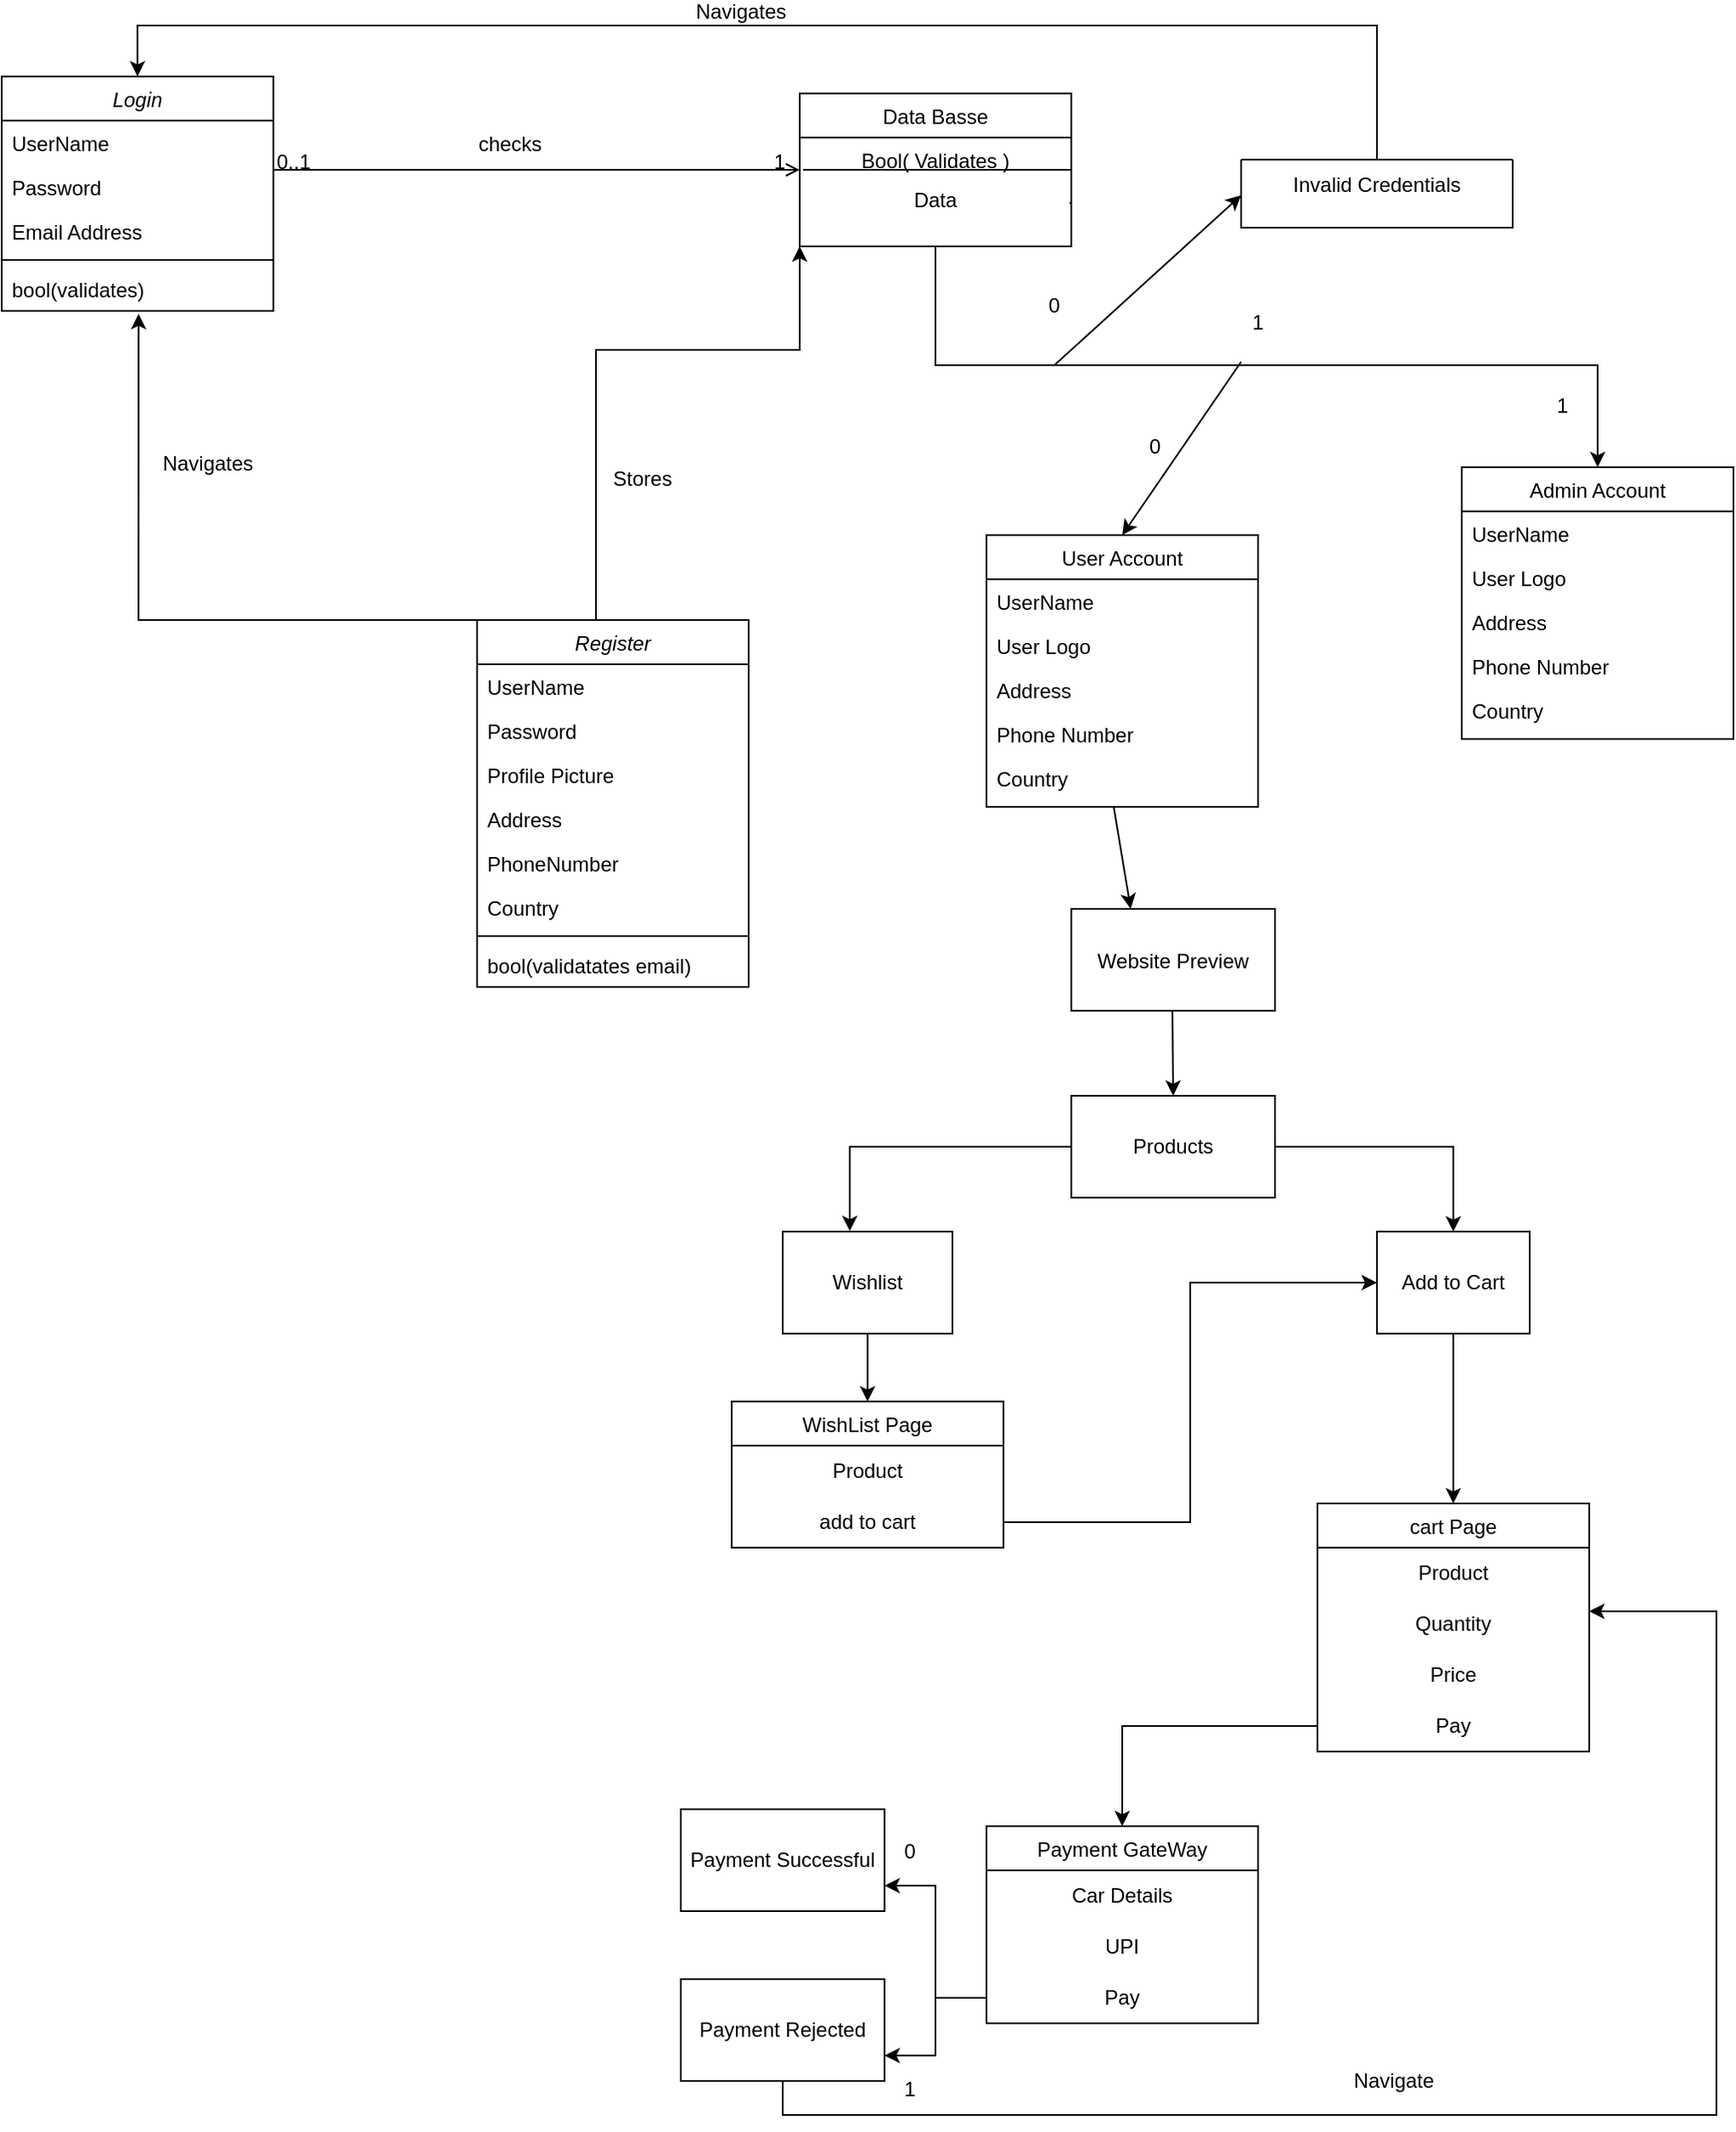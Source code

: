 <mxfile version="24.7.1" type="device">
  <diagram id="C5RBs43oDa-KdzZeNtuy" name="Page-1">
    <mxGraphModel dx="3827" dy="2892" grid="1" gridSize="10" guides="1" tooltips="1" connect="1" arrows="1" fold="1" page="1" pageScale="1" pageWidth="827" pageHeight="1169" background="none" math="0" shadow="0">
      <root>
        <mxCell id="WIyWlLk6GJQsqaUBKTNV-0" />
        <mxCell id="WIyWlLk6GJQsqaUBKTNV-1" parent="WIyWlLk6GJQsqaUBKTNV-0" />
        <mxCell id="zkfFHV4jXpPFQw0GAbJ--0" value="Login" style="swimlane;fontStyle=2;align=center;verticalAlign=top;childLayout=stackLayout;horizontal=1;startSize=26;horizontalStack=0;resizeParent=1;resizeLast=0;collapsible=1;marginBottom=0;rounded=0;shadow=0;strokeWidth=1;" parent="WIyWlLk6GJQsqaUBKTNV-1" vertex="1">
          <mxGeometry x="-160" y="40" width="160" height="138" as="geometry">
            <mxRectangle x="220" y="120" width="160" height="26" as="alternateBounds" />
          </mxGeometry>
        </mxCell>
        <mxCell id="zkfFHV4jXpPFQw0GAbJ--1" value="UserName" style="text;align=left;verticalAlign=top;spacingLeft=4;spacingRight=4;overflow=hidden;rotatable=0;points=[[0,0.5],[1,0.5]];portConstraint=eastwest;" parent="zkfFHV4jXpPFQw0GAbJ--0" vertex="1">
          <mxGeometry y="26" width="160" height="26" as="geometry" />
        </mxCell>
        <mxCell id="zkfFHV4jXpPFQw0GAbJ--2" value="Password" style="text;align=left;verticalAlign=top;spacingLeft=4;spacingRight=4;overflow=hidden;rotatable=0;points=[[0,0.5],[1,0.5]];portConstraint=eastwest;rounded=0;shadow=0;html=0;" parent="zkfFHV4jXpPFQw0GAbJ--0" vertex="1">
          <mxGeometry y="52" width="160" height="26" as="geometry" />
        </mxCell>
        <mxCell id="zkfFHV4jXpPFQw0GAbJ--3" value="Email Address" style="text;align=left;verticalAlign=top;spacingLeft=4;spacingRight=4;overflow=hidden;rotatable=0;points=[[0,0.5],[1,0.5]];portConstraint=eastwest;rounded=0;shadow=0;html=0;" parent="zkfFHV4jXpPFQw0GAbJ--0" vertex="1">
          <mxGeometry y="78" width="160" height="26" as="geometry" />
        </mxCell>
        <mxCell id="zkfFHV4jXpPFQw0GAbJ--4" value="" style="line;html=1;strokeWidth=1;align=left;verticalAlign=middle;spacingTop=-1;spacingLeft=3;spacingRight=3;rotatable=0;labelPosition=right;points=[];portConstraint=eastwest;" parent="zkfFHV4jXpPFQw0GAbJ--0" vertex="1">
          <mxGeometry y="104" width="160" height="8" as="geometry" />
        </mxCell>
        <mxCell id="zkfFHV4jXpPFQw0GAbJ--5" value="bool(validates)" style="text;align=left;verticalAlign=top;spacingLeft=4;spacingRight=4;overflow=hidden;rotatable=0;points=[[0,0.5],[1,0.5]];portConstraint=eastwest;" parent="zkfFHV4jXpPFQw0GAbJ--0" vertex="1">
          <mxGeometry y="112" width="160" height="26" as="geometry" />
        </mxCell>
        <mxCell id="M_VY12ZO7IC7453nV2W6-23" style="edgeStyle=orthogonalEdgeStyle;rounded=0;orthogonalLoop=1;jettySize=auto;html=1;exitX=0.5;exitY=1;exitDx=0;exitDy=0;entryX=0.5;entryY=0;entryDx=0;entryDy=0;" edge="1" parent="WIyWlLk6GJQsqaUBKTNV-1" source="zkfFHV4jXpPFQw0GAbJ--17" target="M_VY12ZO7IC7453nV2W6-14">
          <mxGeometry relative="1" as="geometry">
            <Array as="points">
              <mxPoint x="390" y="210" />
              <mxPoint x="780" y="210" />
            </Array>
          </mxGeometry>
        </mxCell>
        <mxCell id="zkfFHV4jXpPFQw0GAbJ--17" value="Data Basse" style="swimlane;fontStyle=0;align=center;verticalAlign=top;childLayout=stackLayout;horizontal=1;startSize=26;horizontalStack=0;resizeParent=1;resizeLast=0;collapsible=1;marginBottom=0;rounded=0;shadow=0;strokeWidth=1;" parent="WIyWlLk6GJQsqaUBKTNV-1" vertex="1">
          <mxGeometry x="310" y="50" width="160" height="90" as="geometry">
            <mxRectangle x="550" y="140" width="160" height="26" as="alternateBounds" />
          </mxGeometry>
        </mxCell>
        <mxCell id="M_VY12ZO7IC7453nV2W6-11" value="" style="endArrow=none;html=1;rounded=0;entryX=1;entryY=0.5;entryDx=0;entryDy=0;" edge="1" parent="zkfFHV4jXpPFQw0GAbJ--17" target="zkfFHV4jXpPFQw0GAbJ--17">
          <mxGeometry width="50" height="50" relative="1" as="geometry">
            <mxPoint x="2" y="45" as="sourcePoint" />
            <mxPoint x="99" y="51" as="targetPoint" />
          </mxGeometry>
        </mxCell>
        <mxCell id="M_VY12ZO7IC7453nV2W6-12" value="" style="endArrow=none;html=1;rounded=0;entryX=1;entryY=0.5;entryDx=0;entryDy=0;" edge="1" parent="zkfFHV4jXpPFQw0GAbJ--17" source="M_VY12ZO7IC7453nV2W6-114">
          <mxGeometry width="50" height="50" relative="1" as="geometry">
            <mxPoint x="1" y="64.5" as="sourcePoint" />
            <mxPoint x="159" y="64.5" as="targetPoint" />
          </mxGeometry>
        </mxCell>
        <mxCell id="M_VY12ZO7IC7453nV2W6-26" value="Bool( Validates )" style="text;align=center;verticalAlign=top;spacingLeft=4;spacingRight=4;overflow=hidden;rotatable=0;points=[[0,0.5],[1,0.5]];portConstraint=eastwest;rounded=0;shadow=0;html=0;" vertex="1" parent="zkfFHV4jXpPFQw0GAbJ--17">
          <mxGeometry y="26" width="160" height="26" as="geometry" />
        </mxCell>
        <mxCell id="M_VY12ZO7IC7453nV2W6-114" value="Data" style="text;html=1;align=center;verticalAlign=middle;whiteSpace=wrap;rounded=0;" vertex="1" parent="zkfFHV4jXpPFQw0GAbJ--17">
          <mxGeometry y="52" width="160" height="22" as="geometry" />
        </mxCell>
        <mxCell id="zkfFHV4jXpPFQw0GAbJ--26" value="" style="endArrow=open;shadow=0;strokeWidth=1;rounded=0;curved=0;endFill=1;edgeStyle=elbowEdgeStyle;elbow=vertical;" parent="WIyWlLk6GJQsqaUBKTNV-1" source="zkfFHV4jXpPFQw0GAbJ--0" target="zkfFHV4jXpPFQw0GAbJ--17" edge="1">
          <mxGeometry x="0.5" y="41" relative="1" as="geometry">
            <mxPoint x="380" y="192" as="sourcePoint" />
            <mxPoint x="540" y="192" as="targetPoint" />
            <mxPoint x="-40" y="32" as="offset" />
          </mxGeometry>
        </mxCell>
        <mxCell id="zkfFHV4jXpPFQw0GAbJ--27" value="0..1" style="resizable=0;align=left;verticalAlign=bottom;labelBackgroundColor=none;fontSize=12;" parent="zkfFHV4jXpPFQw0GAbJ--26" connectable="0" vertex="1">
          <mxGeometry x="-1" relative="1" as="geometry">
            <mxPoint y="4" as="offset" />
          </mxGeometry>
        </mxCell>
        <mxCell id="zkfFHV4jXpPFQw0GAbJ--28" value="1" style="resizable=0;align=right;verticalAlign=bottom;labelBackgroundColor=none;fontSize=12;" parent="zkfFHV4jXpPFQw0GAbJ--26" connectable="0" vertex="1">
          <mxGeometry x="1" relative="1" as="geometry">
            <mxPoint x="-7" y="4" as="offset" />
          </mxGeometry>
        </mxCell>
        <mxCell id="zkfFHV4jXpPFQw0GAbJ--29" value="checks" style="text;html=1;resizable=0;points=[];;align=center;verticalAlign=middle;labelBackgroundColor=none;rounded=0;shadow=0;strokeWidth=1;fontSize=12;" parent="zkfFHV4jXpPFQw0GAbJ--26" vertex="1" connectable="0">
          <mxGeometry x="0.5" y="49" relative="1" as="geometry">
            <mxPoint x="-94" y="34" as="offset" />
          </mxGeometry>
        </mxCell>
        <mxCell id="M_VY12ZO7IC7453nV2W6-0" value="User Account" style="swimlane;fontStyle=0;align=center;verticalAlign=top;childLayout=stackLayout;horizontal=1;startSize=26;horizontalStack=0;resizeParent=1;resizeLast=0;collapsible=1;marginBottom=0;rounded=0;shadow=0;strokeWidth=1;" vertex="1" parent="WIyWlLk6GJQsqaUBKTNV-1">
          <mxGeometry x="420" y="310" width="160" height="160" as="geometry">
            <mxRectangle x="550" y="140" width="160" height="26" as="alternateBounds" />
          </mxGeometry>
        </mxCell>
        <mxCell id="M_VY12ZO7IC7453nV2W6-1" value="UserName" style="text;align=left;verticalAlign=top;spacingLeft=4;spacingRight=4;overflow=hidden;rotatable=0;points=[[0,0.5],[1,0.5]];portConstraint=eastwest;" vertex="1" parent="M_VY12ZO7IC7453nV2W6-0">
          <mxGeometry y="26" width="160" height="26" as="geometry" />
        </mxCell>
        <mxCell id="M_VY12ZO7IC7453nV2W6-2" value="User Logo" style="text;align=left;verticalAlign=top;spacingLeft=4;spacingRight=4;overflow=hidden;rotatable=0;points=[[0,0.5],[1,0.5]];portConstraint=eastwest;rounded=0;shadow=0;html=0;" vertex="1" parent="M_VY12ZO7IC7453nV2W6-0">
          <mxGeometry y="52" width="160" height="26" as="geometry" />
        </mxCell>
        <mxCell id="M_VY12ZO7IC7453nV2W6-3" value="Address" style="text;align=left;verticalAlign=top;spacingLeft=4;spacingRight=4;overflow=hidden;rotatable=0;points=[[0,0.5],[1,0.5]];portConstraint=eastwest;rounded=0;shadow=0;html=0;" vertex="1" parent="M_VY12ZO7IC7453nV2W6-0">
          <mxGeometry y="78" width="160" height="26" as="geometry" />
        </mxCell>
        <mxCell id="M_VY12ZO7IC7453nV2W6-4" value="Phone Number" style="text;align=left;verticalAlign=top;spacingLeft=4;spacingRight=4;overflow=hidden;rotatable=0;points=[[0,0.5],[1,0.5]];portConstraint=eastwest;rounded=0;shadow=0;html=0;" vertex="1" parent="M_VY12ZO7IC7453nV2W6-0">
          <mxGeometry y="104" width="160" height="26" as="geometry" />
        </mxCell>
        <mxCell id="M_VY12ZO7IC7453nV2W6-5" value="Country" style="text;align=left;verticalAlign=top;spacingLeft=4;spacingRight=4;overflow=hidden;rotatable=0;points=[[0,0.5],[1,0.5]];portConstraint=eastwest;rounded=0;shadow=0;html=0;" vertex="1" parent="M_VY12ZO7IC7453nV2W6-0">
          <mxGeometry y="130" width="160" height="26" as="geometry" />
        </mxCell>
        <mxCell id="M_VY12ZO7IC7453nV2W6-14" value="Admin Account" style="swimlane;fontStyle=0;align=center;verticalAlign=top;childLayout=stackLayout;horizontal=1;startSize=26;horizontalStack=0;resizeParent=1;resizeLast=0;collapsible=1;marginBottom=0;rounded=0;shadow=0;strokeWidth=1;" vertex="1" parent="WIyWlLk6GJQsqaUBKTNV-1">
          <mxGeometry x="700" y="270" width="160" height="160" as="geometry">
            <mxRectangle x="550" y="140" width="160" height="26" as="alternateBounds" />
          </mxGeometry>
        </mxCell>
        <mxCell id="M_VY12ZO7IC7453nV2W6-15" value="UserName" style="text;align=left;verticalAlign=top;spacingLeft=4;spacingRight=4;overflow=hidden;rotatable=0;points=[[0,0.5],[1,0.5]];portConstraint=eastwest;" vertex="1" parent="M_VY12ZO7IC7453nV2W6-14">
          <mxGeometry y="26" width="160" height="26" as="geometry" />
        </mxCell>
        <mxCell id="M_VY12ZO7IC7453nV2W6-16" value="User Logo" style="text;align=left;verticalAlign=top;spacingLeft=4;spacingRight=4;overflow=hidden;rotatable=0;points=[[0,0.5],[1,0.5]];portConstraint=eastwest;rounded=0;shadow=0;html=0;" vertex="1" parent="M_VY12ZO7IC7453nV2W6-14">
          <mxGeometry y="52" width="160" height="26" as="geometry" />
        </mxCell>
        <mxCell id="M_VY12ZO7IC7453nV2W6-17" value="Address" style="text;align=left;verticalAlign=top;spacingLeft=4;spacingRight=4;overflow=hidden;rotatable=0;points=[[0,0.5],[1,0.5]];portConstraint=eastwest;rounded=0;shadow=0;html=0;" vertex="1" parent="M_VY12ZO7IC7453nV2W6-14">
          <mxGeometry y="78" width="160" height="26" as="geometry" />
        </mxCell>
        <mxCell id="M_VY12ZO7IC7453nV2W6-18" value="Phone Number" style="text;align=left;verticalAlign=top;spacingLeft=4;spacingRight=4;overflow=hidden;rotatable=0;points=[[0,0.5],[1,0.5]];portConstraint=eastwest;rounded=0;shadow=0;html=0;" vertex="1" parent="M_VY12ZO7IC7453nV2W6-14">
          <mxGeometry y="104" width="160" height="26" as="geometry" />
        </mxCell>
        <mxCell id="M_VY12ZO7IC7453nV2W6-19" value="Country" style="text;align=left;verticalAlign=top;spacingLeft=4;spacingRight=4;overflow=hidden;rotatable=0;points=[[0,0.5],[1,0.5]];portConstraint=eastwest;rounded=0;shadow=0;html=0;" vertex="1" parent="M_VY12ZO7IC7453nV2W6-14">
          <mxGeometry y="130" width="160" height="26" as="geometry" />
        </mxCell>
        <mxCell id="zkfFHV4jXpPFQw0GAbJ--8" value="1" style="text;align=left;verticalAlign=top;spacingLeft=4;spacingRight=4;overflow=hidden;rotatable=0;points=[[0,0.5],[1,0.5]];portConstraint=eastwest;rounded=0;shadow=0;html=0;" parent="WIyWlLk6GJQsqaUBKTNV-1" vertex="1">
          <mxGeometry x="750" y="220" width="20" height="26" as="geometry" />
        </mxCell>
        <mxCell id="M_VY12ZO7IC7453nV2W6-27" value="0" style="text;align=left;verticalAlign=top;spacingLeft=4;spacingRight=4;overflow=hidden;rotatable=0;points=[[0,0.5],[1,0.5]];portConstraint=eastwest;rounded=0;shadow=0;html=0;" vertex="1" parent="WIyWlLk6GJQsqaUBKTNV-1">
          <mxGeometry x="510" y="244" width="20" height="26" as="geometry" />
        </mxCell>
        <mxCell id="M_VY12ZO7IC7453nV2W6-40" style="edgeStyle=orthogonalEdgeStyle;rounded=0;orthogonalLoop=1;jettySize=auto;html=1;exitX=1;exitY=0;exitDx=0;exitDy=0;entryX=0;entryY=1;entryDx=0;entryDy=0;" edge="1" parent="WIyWlLk6GJQsqaUBKTNV-1" source="M_VY12ZO7IC7453nV2W6-28" target="zkfFHV4jXpPFQw0GAbJ--17">
          <mxGeometry relative="1" as="geometry">
            <Array as="points">
              <mxPoint x="190" y="360" />
              <mxPoint x="190" y="201" />
              <mxPoint x="310" y="201" />
            </Array>
          </mxGeometry>
        </mxCell>
        <mxCell id="M_VY12ZO7IC7453nV2W6-42" style="edgeStyle=orthogonalEdgeStyle;rounded=0;orthogonalLoop=1;jettySize=auto;html=1;exitX=0;exitY=0;exitDx=0;exitDy=0;entryX=0.504;entryY=1.069;entryDx=0;entryDy=0;entryPerimeter=0;" edge="1" parent="WIyWlLk6GJQsqaUBKTNV-1" source="M_VY12ZO7IC7453nV2W6-28" target="zkfFHV4jXpPFQw0GAbJ--5">
          <mxGeometry relative="1" as="geometry">
            <mxPoint x="-80" y="190" as="targetPoint" />
            <Array as="points">
              <mxPoint x="-79" y="360" />
            </Array>
          </mxGeometry>
        </mxCell>
        <mxCell id="M_VY12ZO7IC7453nV2W6-28" value="Register" style="swimlane;fontStyle=2;align=center;verticalAlign=top;childLayout=stackLayout;horizontal=1;startSize=26;horizontalStack=0;resizeParent=1;resizeLast=0;collapsible=1;marginBottom=0;rounded=0;shadow=0;strokeWidth=1;" vertex="1" parent="WIyWlLk6GJQsqaUBKTNV-1">
          <mxGeometry x="120" y="360" width="160" height="216" as="geometry">
            <mxRectangle x="220" y="120" width="160" height="26" as="alternateBounds" />
          </mxGeometry>
        </mxCell>
        <mxCell id="M_VY12ZO7IC7453nV2W6-29" value="UserName" style="text;align=left;verticalAlign=top;spacingLeft=4;spacingRight=4;overflow=hidden;rotatable=0;points=[[0,0.5],[1,0.5]];portConstraint=eastwest;" vertex="1" parent="M_VY12ZO7IC7453nV2W6-28">
          <mxGeometry y="26" width="160" height="26" as="geometry" />
        </mxCell>
        <mxCell id="M_VY12ZO7IC7453nV2W6-30" value="Password" style="text;align=left;verticalAlign=top;spacingLeft=4;spacingRight=4;overflow=hidden;rotatable=0;points=[[0,0.5],[1,0.5]];portConstraint=eastwest;rounded=0;shadow=0;html=0;" vertex="1" parent="M_VY12ZO7IC7453nV2W6-28">
          <mxGeometry y="52" width="160" height="26" as="geometry" />
        </mxCell>
        <mxCell id="M_VY12ZO7IC7453nV2W6-31" value="Profile Picture" style="text;align=left;verticalAlign=top;spacingLeft=4;spacingRight=4;overflow=hidden;rotatable=0;points=[[0,0.5],[1,0.5]];portConstraint=eastwest;rounded=0;shadow=0;html=0;" vertex="1" parent="M_VY12ZO7IC7453nV2W6-28">
          <mxGeometry y="78" width="160" height="26" as="geometry" />
        </mxCell>
        <mxCell id="M_VY12ZO7IC7453nV2W6-36" value="Address" style="text;align=left;verticalAlign=top;spacingLeft=4;spacingRight=4;overflow=hidden;rotatable=0;points=[[0,0.5],[1,0.5]];portConstraint=eastwest;rounded=0;shadow=0;html=0;" vertex="1" parent="M_VY12ZO7IC7453nV2W6-28">
          <mxGeometry y="104" width="160" height="26" as="geometry" />
        </mxCell>
        <mxCell id="M_VY12ZO7IC7453nV2W6-37" value="PhoneNumber" style="text;align=left;verticalAlign=top;spacingLeft=4;spacingRight=4;overflow=hidden;rotatable=0;points=[[0,0.5],[1,0.5]];portConstraint=eastwest;rounded=0;shadow=0;html=0;" vertex="1" parent="M_VY12ZO7IC7453nV2W6-28">
          <mxGeometry y="130" width="160" height="26" as="geometry" />
        </mxCell>
        <mxCell id="M_VY12ZO7IC7453nV2W6-39" value="Country" style="text;align=left;verticalAlign=top;spacingLeft=4;spacingRight=4;overflow=hidden;rotatable=0;points=[[0,0.5],[1,0.5]];portConstraint=eastwest;rounded=0;shadow=0;html=0;" vertex="1" parent="M_VY12ZO7IC7453nV2W6-28">
          <mxGeometry y="156" width="160" height="26" as="geometry" />
        </mxCell>
        <mxCell id="M_VY12ZO7IC7453nV2W6-32" value="" style="line;html=1;strokeWidth=1;align=left;verticalAlign=middle;spacingTop=-1;spacingLeft=3;spacingRight=3;rotatable=0;labelPosition=right;points=[];portConstraint=eastwest;" vertex="1" parent="M_VY12ZO7IC7453nV2W6-28">
          <mxGeometry y="182" width="160" height="8" as="geometry" />
        </mxCell>
        <mxCell id="M_VY12ZO7IC7453nV2W6-33" value="bool(validatates email)" style="text;align=left;verticalAlign=top;spacingLeft=4;spacingRight=4;overflow=hidden;rotatable=0;points=[[0,0.5],[1,0.5]];portConstraint=eastwest;" vertex="1" parent="M_VY12ZO7IC7453nV2W6-28">
          <mxGeometry y="190" width="160" height="26" as="geometry" />
        </mxCell>
        <mxCell id="M_VY12ZO7IC7453nV2W6-41" value="Stores" style="text;html=1;resizable=0;points=[];;align=center;verticalAlign=middle;labelBackgroundColor=none;rounded=0;shadow=0;strokeWidth=1;fontSize=12;" vertex="1" connectable="0" parent="WIyWlLk6GJQsqaUBKTNV-1">
          <mxGeometry x="220" y="280" as="geometry">
            <mxPoint x="-3" y="-3" as="offset" />
          </mxGeometry>
        </mxCell>
        <mxCell id="M_VY12ZO7IC7453nV2W6-43" value="Navigates" style="text;html=1;resizable=0;points=[];;align=center;verticalAlign=middle;labelBackgroundColor=none;rounded=0;shadow=0;strokeWidth=1;fontSize=12;" vertex="1" connectable="0" parent="WIyWlLk6GJQsqaUBKTNV-1">
          <mxGeometry x="140" y="280" as="geometry">
            <mxPoint x="-179" y="-12" as="offset" />
          </mxGeometry>
        </mxCell>
        <mxCell id="M_VY12ZO7IC7453nV2W6-47" value="" style="endArrow=classic;html=1;rounded=0;entryX=0.5;entryY=0;entryDx=0;entryDy=0;" edge="1" parent="WIyWlLk6GJQsqaUBKTNV-1" target="M_VY12ZO7IC7453nV2W6-0">
          <mxGeometry width="50" height="50" relative="1" as="geometry">
            <mxPoint x="570" y="208" as="sourcePoint" />
            <mxPoint x="620" y="158" as="targetPoint" />
          </mxGeometry>
        </mxCell>
        <mxCell id="M_VY12ZO7IC7453nV2W6-48" value="1" style="text;html=1;align=center;verticalAlign=middle;whiteSpace=wrap;rounded=0;" vertex="1" parent="WIyWlLk6GJQsqaUBKTNV-1">
          <mxGeometry x="550" y="170" width="60" height="30" as="geometry" />
        </mxCell>
        <mxCell id="M_VY12ZO7IC7453nV2W6-51" value="" style="endArrow=classic;html=1;rounded=0;entryX=0;entryY=0.75;entryDx=0;entryDy=0;" edge="1" parent="WIyWlLk6GJQsqaUBKTNV-1">
          <mxGeometry width="50" height="50" relative="1" as="geometry">
            <mxPoint x="460" y="210" as="sourcePoint" />
            <mxPoint x="570" y="110" as="targetPoint" />
          </mxGeometry>
        </mxCell>
        <mxCell id="M_VY12ZO7IC7453nV2W6-52" value="0" style="text;html=1;align=center;verticalAlign=middle;whiteSpace=wrap;rounded=0;" vertex="1" parent="WIyWlLk6GJQsqaUBKTNV-1">
          <mxGeometry x="430" y="160" width="60" height="30" as="geometry" />
        </mxCell>
        <mxCell id="M_VY12ZO7IC7453nV2W6-55" value="" style="swimlane;fontStyle=0;align=center;verticalAlign=top;childLayout=stackLayout;horizontal=1;startSize=0;horizontalStack=0;resizeParent=1;resizeLast=0;collapsible=1;marginBottom=0;rounded=0;shadow=0;strokeWidth=1;" vertex="1" parent="WIyWlLk6GJQsqaUBKTNV-1">
          <mxGeometry x="570" y="89" width="160" height="40" as="geometry">
            <mxRectangle x="550" y="140" width="160" height="26" as="alternateBounds" />
          </mxGeometry>
        </mxCell>
        <mxCell id="M_VY12ZO7IC7453nV2W6-59" value="Invalid Credentials" style="text;html=1;align=center;verticalAlign=middle;whiteSpace=wrap;rounded=0;" vertex="1" parent="M_VY12ZO7IC7453nV2W6-55">
          <mxGeometry width="160" height="30" as="geometry" />
        </mxCell>
        <mxCell id="M_VY12ZO7IC7453nV2W6-62" style="edgeStyle=orthogonalEdgeStyle;rounded=0;orthogonalLoop=1;jettySize=auto;html=1;exitX=0.5;exitY=0;exitDx=0;exitDy=0;entryX=0.5;entryY=0;entryDx=0;entryDy=0;" edge="1" parent="WIyWlLk6GJQsqaUBKTNV-1" source="M_VY12ZO7IC7453nV2W6-59" target="zkfFHV4jXpPFQw0GAbJ--0">
          <mxGeometry relative="1" as="geometry">
            <Array as="points">
              <mxPoint x="650" y="10" />
              <mxPoint x="-80" y="10" />
            </Array>
          </mxGeometry>
        </mxCell>
        <mxCell id="M_VY12ZO7IC7453nV2W6-63" value="Navigates" style="text;html=1;resizable=0;points=[];;align=center;verticalAlign=middle;labelBackgroundColor=none;rounded=0;shadow=0;strokeWidth=1;fontSize=12;" vertex="1" connectable="0" parent="WIyWlLk6GJQsqaUBKTNV-1">
          <mxGeometry x="148.222" y="90.556" as="geometry">
            <mxPoint x="127" y="-89" as="offset" />
          </mxGeometry>
        </mxCell>
        <mxCell id="M_VY12ZO7IC7453nV2W6-64" value="" style="endArrow=classic;html=1;rounded=0;" edge="1" parent="WIyWlLk6GJQsqaUBKTNV-1">
          <mxGeometry width="50" height="50" relative="1" as="geometry">
            <mxPoint x="495" y="470" as="sourcePoint" />
            <mxPoint x="505" y="530" as="targetPoint" />
          </mxGeometry>
        </mxCell>
        <mxCell id="M_VY12ZO7IC7453nV2W6-65" value="" style="rounded=0;whiteSpace=wrap;html=1;" vertex="1" parent="WIyWlLk6GJQsqaUBKTNV-1">
          <mxGeometry x="470" y="530" width="120" height="60" as="geometry" />
        </mxCell>
        <mxCell id="M_VY12ZO7IC7453nV2W6-66" value="Website Preview" style="text;html=1;align=center;verticalAlign=middle;whiteSpace=wrap;rounded=0;" vertex="1" parent="WIyWlLk6GJQsqaUBKTNV-1">
          <mxGeometry x="470" y="546" width="120" height="30" as="geometry" />
        </mxCell>
        <mxCell id="M_VY12ZO7IC7453nV2W6-75" style="edgeStyle=orthogonalEdgeStyle;rounded=0;orthogonalLoop=1;jettySize=auto;html=1;entryX=0.5;entryY=0;entryDx=0;entryDy=0;" edge="1" parent="WIyWlLk6GJQsqaUBKTNV-1" source="M_VY12ZO7IC7453nV2W6-67" target="M_VY12ZO7IC7453nV2W6-72">
          <mxGeometry relative="1" as="geometry" />
        </mxCell>
        <mxCell id="M_VY12ZO7IC7453nV2W6-67" value="" style="rounded=0;whiteSpace=wrap;html=1;" vertex="1" parent="WIyWlLk6GJQsqaUBKTNV-1">
          <mxGeometry x="470" y="640" width="120" height="60" as="geometry" />
        </mxCell>
        <mxCell id="M_VY12ZO7IC7453nV2W6-69" value="" style="endArrow=classic;html=1;rounded=0;" edge="1" parent="WIyWlLk6GJQsqaUBKTNV-1">
          <mxGeometry width="50" height="50" relative="1" as="geometry">
            <mxPoint x="529.55" y="590" as="sourcePoint" />
            <mxPoint x="530" y="640" as="targetPoint" />
          </mxGeometry>
        </mxCell>
        <mxCell id="M_VY12ZO7IC7453nV2W6-70" value="Products" style="text;html=1;align=center;verticalAlign=middle;whiteSpace=wrap;rounded=0;" vertex="1" parent="WIyWlLk6GJQsqaUBKTNV-1">
          <mxGeometry x="500" y="655" width="60" height="30" as="geometry" />
        </mxCell>
        <mxCell id="M_VY12ZO7IC7453nV2W6-88" style="edgeStyle=orthogonalEdgeStyle;rounded=0;orthogonalLoop=1;jettySize=auto;html=1;entryX=0.5;entryY=0;entryDx=0;entryDy=0;" edge="1" parent="WIyWlLk6GJQsqaUBKTNV-1" source="M_VY12ZO7IC7453nV2W6-71" target="M_VY12ZO7IC7453nV2W6-78">
          <mxGeometry relative="1" as="geometry" />
        </mxCell>
        <mxCell id="M_VY12ZO7IC7453nV2W6-71" value="" style="rounded=0;whiteSpace=wrap;html=1;" vertex="1" parent="WIyWlLk6GJQsqaUBKTNV-1">
          <mxGeometry x="300" y="720" width="100" height="60" as="geometry" />
        </mxCell>
        <mxCell id="M_VY12ZO7IC7453nV2W6-72" value="" style="rounded=0;whiteSpace=wrap;html=1;" vertex="1" parent="WIyWlLk6GJQsqaUBKTNV-1">
          <mxGeometry x="650" y="720" width="90" height="60" as="geometry" />
        </mxCell>
        <mxCell id="M_VY12ZO7IC7453nV2W6-73" style="edgeStyle=orthogonalEdgeStyle;rounded=0;orthogonalLoop=1;jettySize=auto;html=1;entryX=0.395;entryY=-0.005;entryDx=0;entryDy=0;entryPerimeter=0;" edge="1" parent="WIyWlLk6GJQsqaUBKTNV-1" source="M_VY12ZO7IC7453nV2W6-67" target="M_VY12ZO7IC7453nV2W6-71">
          <mxGeometry relative="1" as="geometry" />
        </mxCell>
        <mxCell id="M_VY12ZO7IC7453nV2W6-76" value="Wishlist" style="text;html=1;align=center;verticalAlign=middle;whiteSpace=wrap;rounded=0;" vertex="1" parent="WIyWlLk6GJQsqaUBKTNV-1">
          <mxGeometry x="320" y="735" width="60" height="30" as="geometry" />
        </mxCell>
        <mxCell id="M_VY12ZO7IC7453nV2W6-94" style="edgeStyle=orthogonalEdgeStyle;rounded=0;orthogonalLoop=1;jettySize=auto;html=1;entryX=0.5;entryY=0;entryDx=0;entryDy=0;exitX=0.5;exitY=1;exitDx=0;exitDy=0;" edge="1" parent="WIyWlLk6GJQsqaUBKTNV-1" source="M_VY12ZO7IC7453nV2W6-72" target="M_VY12ZO7IC7453nV2W6-91">
          <mxGeometry relative="1" as="geometry">
            <mxPoint x="695" y="790" as="sourcePoint" />
          </mxGeometry>
        </mxCell>
        <mxCell id="M_VY12ZO7IC7453nV2W6-77" value="Add to Cart" style="text;html=1;align=center;verticalAlign=middle;whiteSpace=wrap;rounded=0;" vertex="1" parent="WIyWlLk6GJQsqaUBKTNV-1">
          <mxGeometry x="660" y="735" width="70" height="30" as="geometry" />
        </mxCell>
        <mxCell id="M_VY12ZO7IC7453nV2W6-78" value="WishList Page" style="swimlane;fontStyle=0;align=center;verticalAlign=top;childLayout=stackLayout;horizontal=1;startSize=26;horizontalStack=0;resizeParent=1;resizeLast=0;collapsible=1;marginBottom=0;rounded=0;shadow=0;strokeWidth=1;" vertex="1" parent="WIyWlLk6GJQsqaUBKTNV-1">
          <mxGeometry x="270" y="820" width="160" height="86" as="geometry">
            <mxRectangle x="270" y="820" width="160" height="26" as="alternateBounds" />
          </mxGeometry>
        </mxCell>
        <mxCell id="M_VY12ZO7IC7453nV2W6-84" value="Product" style="text;html=1;align=center;verticalAlign=middle;whiteSpace=wrap;rounded=0;" vertex="1" parent="M_VY12ZO7IC7453nV2W6-78">
          <mxGeometry y="26" width="160" height="30" as="geometry" />
        </mxCell>
        <mxCell id="M_VY12ZO7IC7453nV2W6-89" value="add to cart" style="text;html=1;align=center;verticalAlign=middle;whiteSpace=wrap;rounded=0;" vertex="1" parent="M_VY12ZO7IC7453nV2W6-78">
          <mxGeometry y="56" width="160" height="30" as="geometry" />
        </mxCell>
        <mxCell id="M_VY12ZO7IC7453nV2W6-90" style="edgeStyle=orthogonalEdgeStyle;rounded=0;orthogonalLoop=1;jettySize=auto;html=1;exitX=1;exitY=0.5;exitDx=0;exitDy=0;entryX=0;entryY=0.5;entryDx=0;entryDy=0;" edge="1" parent="WIyWlLk6GJQsqaUBKTNV-1" source="M_VY12ZO7IC7453nV2W6-89" target="M_VY12ZO7IC7453nV2W6-72">
          <mxGeometry relative="1" as="geometry" />
        </mxCell>
        <mxCell id="M_VY12ZO7IC7453nV2W6-91" value="cart Page" style="swimlane;fontStyle=0;align=center;verticalAlign=top;childLayout=stackLayout;horizontal=1;startSize=26;horizontalStack=0;resizeParent=1;resizeLast=0;collapsible=1;marginBottom=0;rounded=0;shadow=0;strokeWidth=1;" vertex="1" parent="WIyWlLk6GJQsqaUBKTNV-1">
          <mxGeometry x="615" y="880" width="160" height="146" as="geometry">
            <mxRectangle x="550" y="140" width="160" height="26" as="alternateBounds" />
          </mxGeometry>
        </mxCell>
        <mxCell id="M_VY12ZO7IC7453nV2W6-92" value="Product" style="text;html=1;align=center;verticalAlign=middle;whiteSpace=wrap;rounded=0;" vertex="1" parent="M_VY12ZO7IC7453nV2W6-91">
          <mxGeometry y="26" width="160" height="30" as="geometry" />
        </mxCell>
        <mxCell id="M_VY12ZO7IC7453nV2W6-93" value="Quantity" style="text;html=1;align=center;verticalAlign=middle;whiteSpace=wrap;rounded=0;" vertex="1" parent="M_VY12ZO7IC7453nV2W6-91">
          <mxGeometry y="56" width="160" height="30" as="geometry" />
        </mxCell>
        <mxCell id="M_VY12ZO7IC7453nV2W6-95" value="Price" style="text;html=1;align=center;verticalAlign=middle;whiteSpace=wrap;rounded=0;" vertex="1" parent="M_VY12ZO7IC7453nV2W6-91">
          <mxGeometry y="86" width="160" height="30" as="geometry" />
        </mxCell>
        <mxCell id="M_VY12ZO7IC7453nV2W6-96" value="Pay" style="text;html=1;align=center;verticalAlign=middle;whiteSpace=wrap;rounded=0;" vertex="1" parent="M_VY12ZO7IC7453nV2W6-91">
          <mxGeometry y="116" width="160" height="30" as="geometry" />
        </mxCell>
        <mxCell id="M_VY12ZO7IC7453nV2W6-97" value="Payment GateWay" style="swimlane;fontStyle=0;align=center;verticalAlign=top;childLayout=stackLayout;horizontal=1;startSize=26;horizontalStack=0;resizeParent=1;resizeLast=0;collapsible=1;marginBottom=0;rounded=0;shadow=0;strokeWidth=1;" vertex="1" parent="WIyWlLk6GJQsqaUBKTNV-1">
          <mxGeometry x="420" y="1070" width="160" height="116" as="geometry">
            <mxRectangle x="550" y="140" width="160" height="26" as="alternateBounds" />
          </mxGeometry>
        </mxCell>
        <mxCell id="M_VY12ZO7IC7453nV2W6-98" value="Car Details" style="text;html=1;align=center;verticalAlign=middle;whiteSpace=wrap;rounded=0;" vertex="1" parent="M_VY12ZO7IC7453nV2W6-97">
          <mxGeometry y="26" width="160" height="30" as="geometry" />
        </mxCell>
        <mxCell id="M_VY12ZO7IC7453nV2W6-99" value="UPI" style="text;html=1;align=center;verticalAlign=middle;whiteSpace=wrap;rounded=0;" vertex="1" parent="M_VY12ZO7IC7453nV2W6-97">
          <mxGeometry y="56" width="160" height="30" as="geometry" />
        </mxCell>
        <mxCell id="M_VY12ZO7IC7453nV2W6-100" value="Pay" style="text;html=1;align=center;verticalAlign=middle;whiteSpace=wrap;rounded=0;" vertex="1" parent="M_VY12ZO7IC7453nV2W6-97">
          <mxGeometry y="86" width="160" height="30" as="geometry" />
        </mxCell>
        <mxCell id="M_VY12ZO7IC7453nV2W6-102" style="edgeStyle=orthogonalEdgeStyle;rounded=0;orthogonalLoop=1;jettySize=auto;html=1;exitX=0;exitY=0.5;exitDx=0;exitDy=0;entryX=0.5;entryY=0;entryDx=0;entryDy=0;" edge="1" parent="WIyWlLk6GJQsqaUBKTNV-1" source="M_VY12ZO7IC7453nV2W6-96" target="M_VY12ZO7IC7453nV2W6-97">
          <mxGeometry relative="1" as="geometry" />
        </mxCell>
        <mxCell id="M_VY12ZO7IC7453nV2W6-103" value="" style="rounded=0;whiteSpace=wrap;html=1;" vertex="1" parent="WIyWlLk6GJQsqaUBKTNV-1">
          <mxGeometry x="240" y="1060" width="120" height="60" as="geometry" />
        </mxCell>
        <mxCell id="M_VY12ZO7IC7453nV2W6-104" value="" style="rounded=0;whiteSpace=wrap;html=1;" vertex="1" parent="WIyWlLk6GJQsqaUBKTNV-1">
          <mxGeometry x="240" y="1160" width="120" height="60" as="geometry" />
        </mxCell>
        <mxCell id="M_VY12ZO7IC7453nV2W6-105" style="edgeStyle=orthogonalEdgeStyle;rounded=0;orthogonalLoop=1;jettySize=auto;html=1;entryX=1;entryY=0.75;entryDx=0;entryDy=0;" edge="1" parent="WIyWlLk6GJQsqaUBKTNV-1" source="M_VY12ZO7IC7453nV2W6-100" target="M_VY12ZO7IC7453nV2W6-103">
          <mxGeometry relative="1" as="geometry">
            <Array as="points">
              <mxPoint x="390" y="1171" />
              <mxPoint x="390" y="1105" />
            </Array>
          </mxGeometry>
        </mxCell>
        <mxCell id="M_VY12ZO7IC7453nV2W6-106" style="edgeStyle=orthogonalEdgeStyle;rounded=0;orthogonalLoop=1;jettySize=auto;html=1;entryX=1;entryY=0.75;entryDx=0;entryDy=0;" edge="1" parent="WIyWlLk6GJQsqaUBKTNV-1" source="M_VY12ZO7IC7453nV2W6-100" target="M_VY12ZO7IC7453nV2W6-104">
          <mxGeometry relative="1" as="geometry" />
        </mxCell>
        <mxCell id="M_VY12ZO7IC7453nV2W6-107" value="0" style="text;html=1;align=center;verticalAlign=middle;whiteSpace=wrap;rounded=0;" vertex="1" parent="WIyWlLk6GJQsqaUBKTNV-1">
          <mxGeometry x="360" y="1070" width="30" height="30" as="geometry" />
        </mxCell>
        <mxCell id="M_VY12ZO7IC7453nV2W6-108" value="1" style="text;html=1;align=center;verticalAlign=middle;whiteSpace=wrap;rounded=0;" vertex="1" parent="WIyWlLk6GJQsqaUBKTNV-1">
          <mxGeometry x="360" y="1210" width="30" height="30" as="geometry" />
        </mxCell>
        <mxCell id="M_VY12ZO7IC7453nV2W6-109" value="Payment Successful" style="text;html=1;align=center;verticalAlign=middle;whiteSpace=wrap;rounded=0;" vertex="1" parent="WIyWlLk6GJQsqaUBKTNV-1">
          <mxGeometry x="240" y="1075" width="120" height="30" as="geometry" />
        </mxCell>
        <mxCell id="M_VY12ZO7IC7453nV2W6-112" style="edgeStyle=orthogonalEdgeStyle;rounded=0;orthogonalLoop=1;jettySize=auto;html=1;entryX=1;entryY=0.25;entryDx=0;entryDy=0;exitX=0.5;exitY=1;exitDx=0;exitDy=0;" edge="1" parent="WIyWlLk6GJQsqaUBKTNV-1" source="M_VY12ZO7IC7453nV2W6-104" target="M_VY12ZO7IC7453nV2W6-93">
          <mxGeometry relative="1" as="geometry">
            <Array as="points">
              <mxPoint x="300" y="1240" />
              <mxPoint x="850" y="1240" />
              <mxPoint x="850" y="943" />
            </Array>
          </mxGeometry>
        </mxCell>
        <mxCell id="M_VY12ZO7IC7453nV2W6-110" value="Payment Rejected" style="text;html=1;align=center;verticalAlign=middle;whiteSpace=wrap;rounded=0;" vertex="1" parent="WIyWlLk6GJQsqaUBKTNV-1">
          <mxGeometry x="240" y="1175" width="120" height="30" as="geometry" />
        </mxCell>
        <mxCell id="M_VY12ZO7IC7453nV2W6-113" value="Navigate" style="text;html=1;align=center;verticalAlign=middle;whiteSpace=wrap;rounded=0;" vertex="1" parent="WIyWlLk6GJQsqaUBKTNV-1">
          <mxGeometry x="630" y="1205" width="60" height="30" as="geometry" />
        </mxCell>
      </root>
    </mxGraphModel>
  </diagram>
</mxfile>
